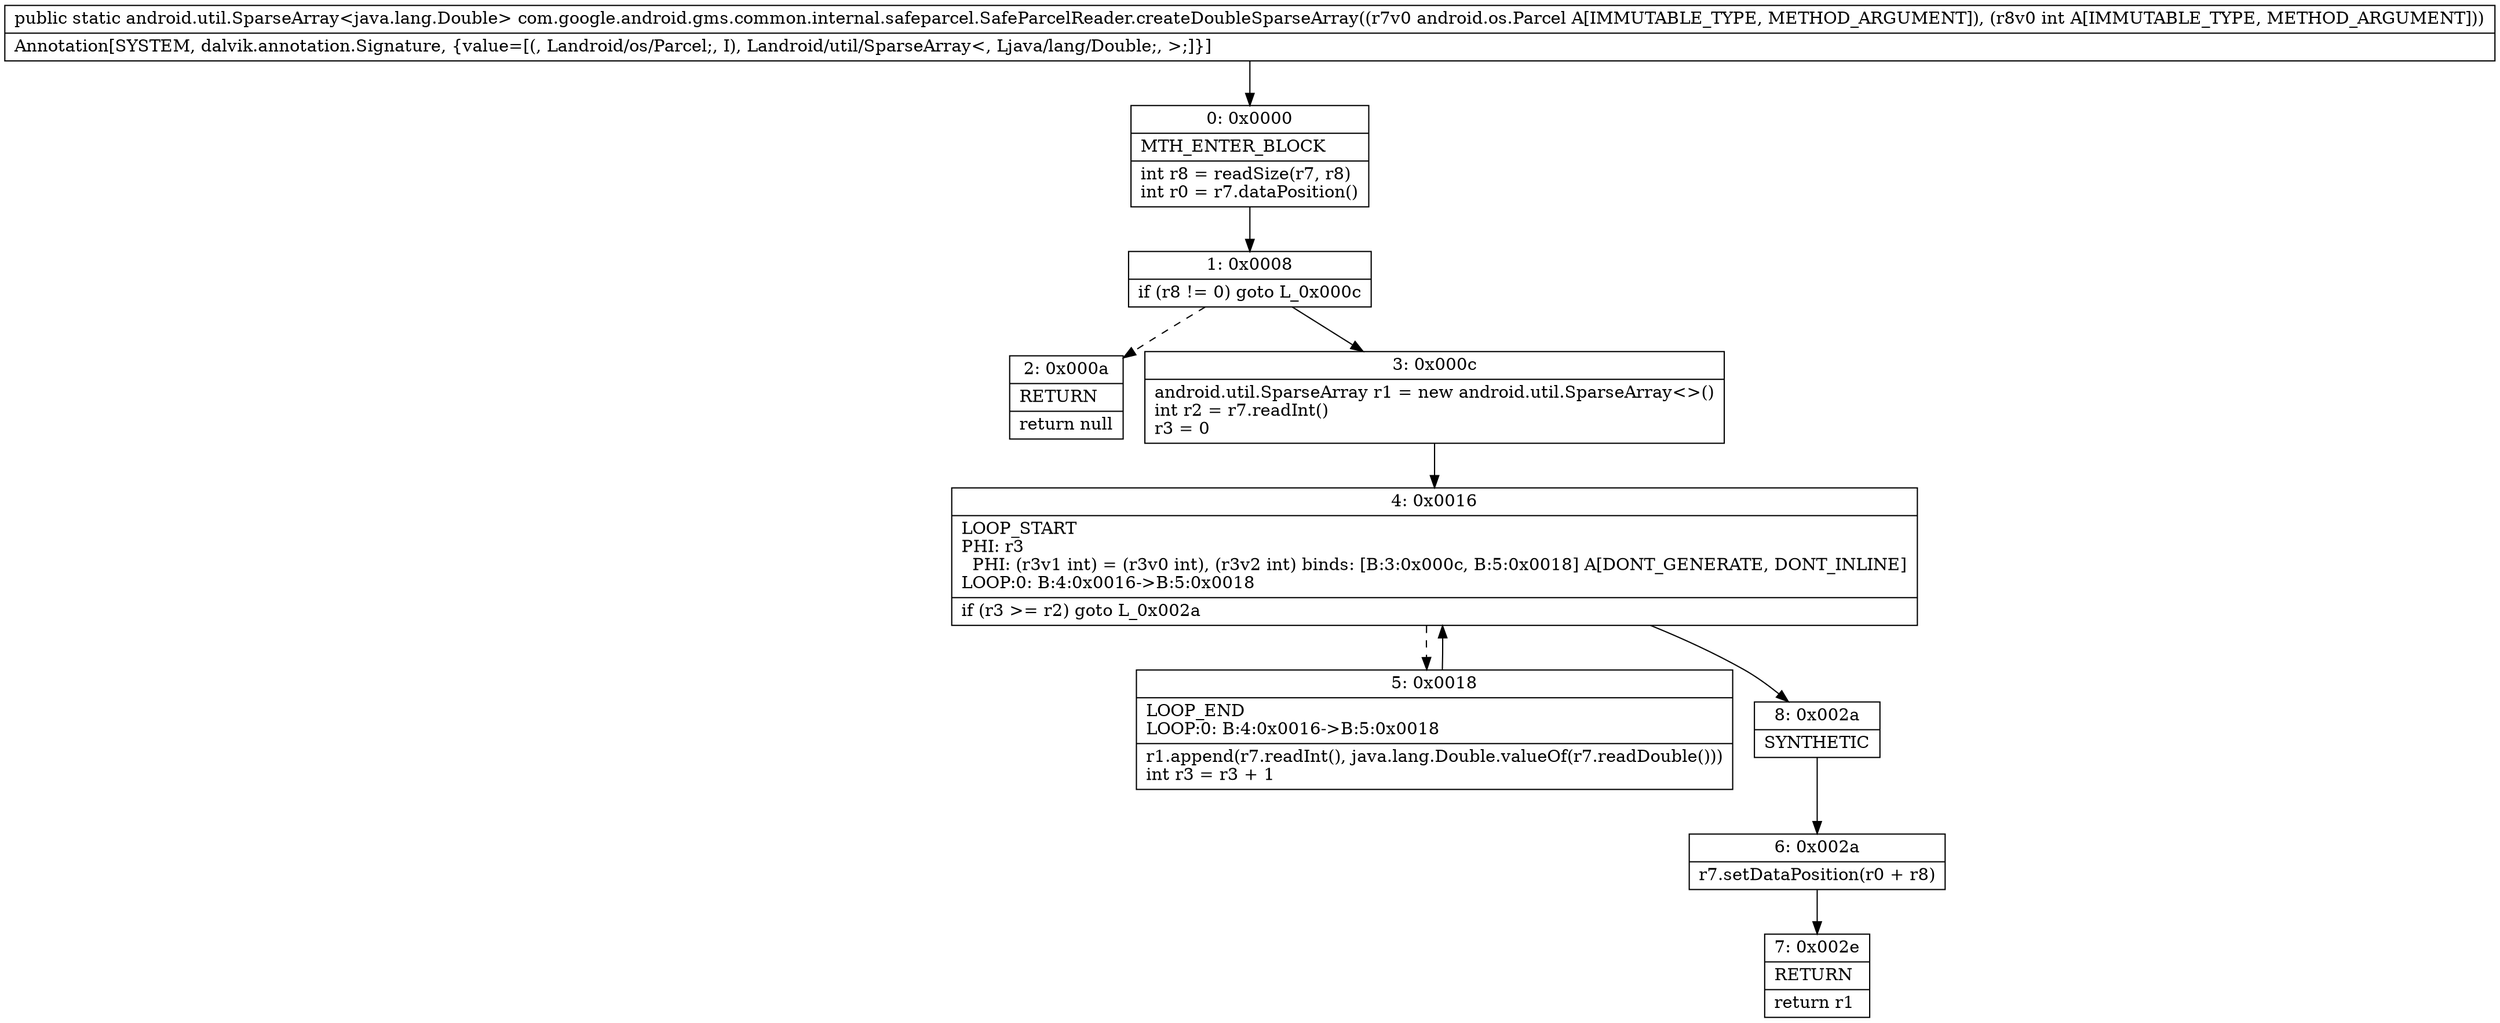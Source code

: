 digraph "CFG forcom.google.android.gms.common.internal.safeparcel.SafeParcelReader.createDoubleSparseArray(Landroid\/os\/Parcel;I)Landroid\/util\/SparseArray;" {
Node_0 [shape=record,label="{0\:\ 0x0000|MTH_ENTER_BLOCK\l|int r8 = readSize(r7, r8)\lint r0 = r7.dataPosition()\l}"];
Node_1 [shape=record,label="{1\:\ 0x0008|if (r8 != 0) goto L_0x000c\l}"];
Node_2 [shape=record,label="{2\:\ 0x000a|RETURN\l|return null\l}"];
Node_3 [shape=record,label="{3\:\ 0x000c|android.util.SparseArray r1 = new android.util.SparseArray\<\>()\lint r2 = r7.readInt()\lr3 = 0\l}"];
Node_4 [shape=record,label="{4\:\ 0x0016|LOOP_START\lPHI: r3 \l  PHI: (r3v1 int) = (r3v0 int), (r3v2 int) binds: [B:3:0x000c, B:5:0x0018] A[DONT_GENERATE, DONT_INLINE]\lLOOP:0: B:4:0x0016\-\>B:5:0x0018\l|if (r3 \>= r2) goto L_0x002a\l}"];
Node_5 [shape=record,label="{5\:\ 0x0018|LOOP_END\lLOOP:0: B:4:0x0016\-\>B:5:0x0018\l|r1.append(r7.readInt(), java.lang.Double.valueOf(r7.readDouble()))\lint r3 = r3 + 1\l}"];
Node_6 [shape=record,label="{6\:\ 0x002a|r7.setDataPosition(r0 + r8)\l}"];
Node_7 [shape=record,label="{7\:\ 0x002e|RETURN\l|return r1\l}"];
Node_8 [shape=record,label="{8\:\ 0x002a|SYNTHETIC\l}"];
MethodNode[shape=record,label="{public static android.util.SparseArray\<java.lang.Double\> com.google.android.gms.common.internal.safeparcel.SafeParcelReader.createDoubleSparseArray((r7v0 android.os.Parcel A[IMMUTABLE_TYPE, METHOD_ARGUMENT]), (r8v0 int A[IMMUTABLE_TYPE, METHOD_ARGUMENT]))  | Annotation[SYSTEM, dalvik.annotation.Signature, \{value=[(, Landroid\/os\/Parcel;, I), Landroid\/util\/SparseArray\<, Ljava\/lang\/Double;, \>;]\}]\l}"];
MethodNode -> Node_0;
Node_0 -> Node_1;
Node_1 -> Node_2[style=dashed];
Node_1 -> Node_3;
Node_3 -> Node_4;
Node_4 -> Node_5[style=dashed];
Node_4 -> Node_8;
Node_5 -> Node_4;
Node_6 -> Node_7;
Node_8 -> Node_6;
}


